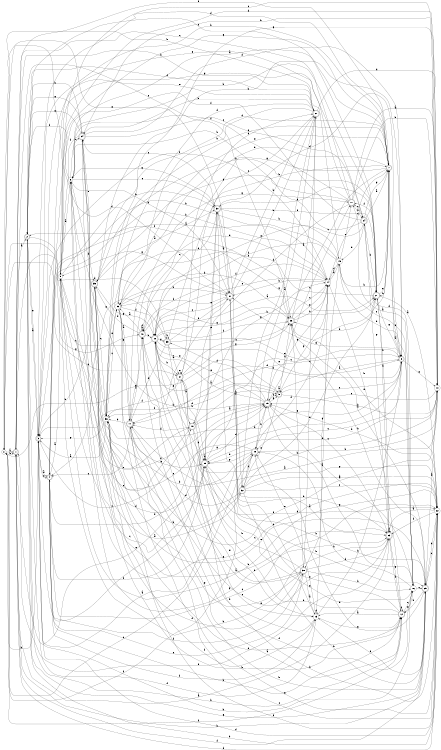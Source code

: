 digraph n33_4 {
__start0 [label="" shape="none"];

rankdir=LR;
size="8,5";

s0 [style="filled", color="black", fillcolor="white" shape="circle", label="0"];
s1 [style="rounded,filled", color="black", fillcolor="white" shape="doublecircle", label="1"];
s2 [style="rounded,filled", color="black", fillcolor="white" shape="doublecircle", label="2"];
s3 [style="rounded,filled", color="black", fillcolor="white" shape="doublecircle", label="3"];
s4 [style="rounded,filled", color="black", fillcolor="white" shape="doublecircle", label="4"];
s5 [style="filled", color="black", fillcolor="white" shape="circle", label="5"];
s6 [style="filled", color="black", fillcolor="white" shape="circle", label="6"];
s7 [style="rounded,filled", color="black", fillcolor="white" shape="doublecircle", label="7"];
s8 [style="rounded,filled", color="black", fillcolor="white" shape="doublecircle", label="8"];
s9 [style="rounded,filled", color="black", fillcolor="white" shape="doublecircle", label="9"];
s10 [style="filled", color="black", fillcolor="white" shape="circle", label="10"];
s11 [style="rounded,filled", color="black", fillcolor="white" shape="doublecircle", label="11"];
s12 [style="rounded,filled", color="black", fillcolor="white" shape="doublecircle", label="12"];
s13 [style="filled", color="black", fillcolor="white" shape="circle", label="13"];
s14 [style="filled", color="black", fillcolor="white" shape="circle", label="14"];
s15 [style="filled", color="black", fillcolor="white" shape="circle", label="15"];
s16 [style="filled", color="black", fillcolor="white" shape="circle", label="16"];
s17 [style="rounded,filled", color="black", fillcolor="white" shape="doublecircle", label="17"];
s18 [style="rounded,filled", color="black", fillcolor="white" shape="doublecircle", label="18"];
s19 [style="rounded,filled", color="black", fillcolor="white" shape="doublecircle", label="19"];
s20 [style="rounded,filled", color="black", fillcolor="white" shape="doublecircle", label="20"];
s21 [style="rounded,filled", color="black", fillcolor="white" shape="doublecircle", label="21"];
s22 [style="filled", color="black", fillcolor="white" shape="circle", label="22"];
s23 [style="rounded,filled", color="black", fillcolor="white" shape="doublecircle", label="23"];
s24 [style="rounded,filled", color="black", fillcolor="white" shape="doublecircle", label="24"];
s25 [style="rounded,filled", color="black", fillcolor="white" shape="doublecircle", label="25"];
s26 [style="rounded,filled", color="black", fillcolor="white" shape="doublecircle", label="26"];
s27 [style="rounded,filled", color="black", fillcolor="white" shape="doublecircle", label="27"];
s28 [style="rounded,filled", color="black", fillcolor="white" shape="doublecircle", label="28"];
s29 [style="rounded,filled", color="black", fillcolor="white" shape="doublecircle", label="29"];
s30 [style="rounded,filled", color="black", fillcolor="white" shape="doublecircle", label="30"];
s31 [style="rounded,filled", color="black", fillcolor="white" shape="doublecircle", label="31"];
s32 [style="rounded,filled", color="black", fillcolor="white" shape="doublecircle", label="32"];
s33 [style="filled", color="black", fillcolor="white" shape="circle", label="33"];
s34 [style="rounded,filled", color="black", fillcolor="white" shape="doublecircle", label="34"];
s35 [style="rounded,filled", color="black", fillcolor="white" shape="doublecircle", label="35"];
s36 [style="filled", color="black", fillcolor="white" shape="circle", label="36"];
s37 [style="rounded,filled", color="black", fillcolor="white" shape="doublecircle", label="37"];
s38 [style="rounded,filled", color="black", fillcolor="white" shape="doublecircle", label="38"];
s39 [style="rounded,filled", color="black", fillcolor="white" shape="doublecircle", label="39"];
s40 [style="rounded,filled", color="black", fillcolor="white" shape="doublecircle", label="40"];
s0 -> s1 [label="a"];
s0 -> s1 [label="b"];
s0 -> s37 [label="c"];
s0 -> s31 [label="d"];
s0 -> s31 [label="e"];
s0 -> s12 [label="f"];
s0 -> s9 [label="g"];
s0 -> s3 [label="h"];
s1 -> s2 [label="a"];
s1 -> s25 [label="b"];
s1 -> s26 [label="c"];
s1 -> s22 [label="d"];
s1 -> s19 [label="e"];
s1 -> s7 [label="f"];
s1 -> s40 [label="g"];
s1 -> s27 [label="h"];
s2 -> s3 [label="a"];
s2 -> s22 [label="b"];
s2 -> s21 [label="c"];
s2 -> s39 [label="d"];
s2 -> s3 [label="e"];
s2 -> s13 [label="f"];
s2 -> s34 [label="g"];
s2 -> s12 [label="h"];
s3 -> s4 [label="a"];
s3 -> s7 [label="b"];
s3 -> s18 [label="c"];
s3 -> s7 [label="d"];
s3 -> s4 [label="e"];
s3 -> s14 [label="f"];
s3 -> s8 [label="g"];
s3 -> s16 [label="h"];
s4 -> s5 [label="a"];
s4 -> s14 [label="b"];
s4 -> s22 [label="c"];
s4 -> s19 [label="d"];
s4 -> s38 [label="e"];
s4 -> s38 [label="f"];
s4 -> s24 [label="g"];
s4 -> s12 [label="h"];
s5 -> s6 [label="a"];
s5 -> s22 [label="b"];
s5 -> s29 [label="c"];
s5 -> s10 [label="d"];
s5 -> s18 [label="e"];
s5 -> s19 [label="f"];
s5 -> s7 [label="g"];
s5 -> s30 [label="h"];
s6 -> s7 [label="a"];
s6 -> s21 [label="b"];
s6 -> s34 [label="c"];
s6 -> s29 [label="d"];
s6 -> s30 [label="e"];
s6 -> s2 [label="f"];
s6 -> s23 [label="g"];
s6 -> s31 [label="h"];
s7 -> s8 [label="a"];
s7 -> s26 [label="b"];
s7 -> s19 [label="c"];
s7 -> s33 [label="d"];
s7 -> s33 [label="e"];
s7 -> s36 [label="f"];
s7 -> s40 [label="g"];
s7 -> s21 [label="h"];
s8 -> s9 [label="a"];
s8 -> s40 [label="b"];
s8 -> s28 [label="c"];
s8 -> s11 [label="d"];
s8 -> s10 [label="e"];
s8 -> s7 [label="f"];
s8 -> s31 [label="g"];
s8 -> s36 [label="h"];
s9 -> s9 [label="a"];
s9 -> s10 [label="b"];
s9 -> s8 [label="c"];
s9 -> s36 [label="d"];
s9 -> s32 [label="e"];
s9 -> s3 [label="f"];
s9 -> s14 [label="g"];
s9 -> s26 [label="h"];
s10 -> s11 [label="a"];
s10 -> s34 [label="b"];
s10 -> s5 [label="c"];
s10 -> s29 [label="d"];
s10 -> s19 [label="e"];
s10 -> s36 [label="f"];
s10 -> s36 [label="g"];
s10 -> s20 [label="h"];
s11 -> s12 [label="a"];
s11 -> s36 [label="b"];
s11 -> s4 [label="c"];
s11 -> s14 [label="d"];
s11 -> s23 [label="e"];
s11 -> s40 [label="f"];
s11 -> s17 [label="g"];
s11 -> s25 [label="h"];
s12 -> s13 [label="a"];
s12 -> s29 [label="b"];
s12 -> s16 [label="c"];
s12 -> s35 [label="d"];
s12 -> s30 [label="e"];
s12 -> s12 [label="f"];
s12 -> s23 [label="g"];
s12 -> s14 [label="h"];
s13 -> s14 [label="a"];
s13 -> s8 [label="b"];
s13 -> s31 [label="c"];
s13 -> s13 [label="d"];
s13 -> s28 [label="e"];
s13 -> s4 [label="f"];
s13 -> s12 [label="g"];
s13 -> s40 [label="h"];
s14 -> s15 [label="a"];
s14 -> s31 [label="b"];
s14 -> s7 [label="c"];
s14 -> s28 [label="d"];
s14 -> s20 [label="e"];
s14 -> s40 [label="f"];
s14 -> s19 [label="g"];
s14 -> s4 [label="h"];
s15 -> s3 [label="a"];
s15 -> s0 [label="b"];
s15 -> s16 [label="c"];
s15 -> s14 [label="d"];
s15 -> s17 [label="e"];
s15 -> s20 [label="f"];
s15 -> s38 [label="g"];
s15 -> s7 [label="h"];
s16 -> s17 [label="a"];
s16 -> s15 [label="b"];
s16 -> s25 [label="c"];
s16 -> s24 [label="d"];
s16 -> s12 [label="e"];
s16 -> s40 [label="f"];
s16 -> s19 [label="g"];
s16 -> s28 [label="h"];
s17 -> s10 [label="a"];
s17 -> s10 [label="b"];
s17 -> s1 [label="c"];
s17 -> s18 [label="d"];
s17 -> s3 [label="e"];
s17 -> s6 [label="f"];
s17 -> s35 [label="g"];
s17 -> s24 [label="h"];
s18 -> s19 [label="a"];
s18 -> s13 [label="b"];
s18 -> s5 [label="c"];
s18 -> s29 [label="d"];
s18 -> s20 [label="e"];
s18 -> s11 [label="f"];
s18 -> s14 [label="g"];
s18 -> s9 [label="h"];
s19 -> s20 [label="a"];
s19 -> s34 [label="b"];
s19 -> s17 [label="c"];
s19 -> s39 [label="d"];
s19 -> s20 [label="e"];
s19 -> s9 [label="f"];
s19 -> s9 [label="g"];
s19 -> s16 [label="h"];
s20 -> s21 [label="a"];
s20 -> s21 [label="b"];
s20 -> s0 [label="c"];
s20 -> s22 [label="d"];
s20 -> s8 [label="e"];
s20 -> s26 [label="f"];
s20 -> s39 [label="g"];
s20 -> s37 [label="h"];
s21 -> s22 [label="a"];
s21 -> s23 [label="b"];
s21 -> s33 [label="c"];
s21 -> s30 [label="d"];
s21 -> s7 [label="e"];
s21 -> s17 [label="f"];
s21 -> s8 [label="g"];
s21 -> s35 [label="h"];
s22 -> s23 [label="a"];
s22 -> s25 [label="b"];
s22 -> s6 [label="c"];
s22 -> s3 [label="d"];
s22 -> s26 [label="e"];
s22 -> s23 [label="f"];
s22 -> s11 [label="g"];
s22 -> s19 [label="h"];
s23 -> s1 [label="a"];
s23 -> s5 [label="b"];
s23 -> s19 [label="c"];
s23 -> s12 [label="d"];
s23 -> s1 [label="e"];
s23 -> s23 [label="f"];
s23 -> s24 [label="g"];
s23 -> s21 [label="h"];
s24 -> s7 [label="a"];
s24 -> s6 [label="b"];
s24 -> s17 [label="c"];
s24 -> s15 [label="d"];
s24 -> s20 [label="e"];
s24 -> s5 [label="f"];
s24 -> s7 [label="g"];
s24 -> s21 [label="h"];
s25 -> s10 [label="a"];
s25 -> s26 [label="b"];
s25 -> s22 [label="c"];
s25 -> s28 [label="d"];
s25 -> s13 [label="e"];
s25 -> s1 [label="f"];
s25 -> s2 [label="g"];
s25 -> s12 [label="h"];
s26 -> s27 [label="a"];
s26 -> s14 [label="b"];
s26 -> s14 [label="c"];
s26 -> s36 [label="d"];
s26 -> s14 [label="e"];
s26 -> s2 [label="f"];
s26 -> s38 [label="g"];
s26 -> s25 [label="h"];
s27 -> s28 [label="a"];
s27 -> s34 [label="b"];
s27 -> s37 [label="c"];
s27 -> s10 [label="d"];
s27 -> s4 [label="e"];
s27 -> s2 [label="f"];
s27 -> s32 [label="g"];
s27 -> s33 [label="h"];
s28 -> s3 [label="a"];
s28 -> s10 [label="b"];
s28 -> s0 [label="c"];
s28 -> s29 [label="d"];
s28 -> s35 [label="e"];
s28 -> s0 [label="f"];
s28 -> s29 [label="g"];
s28 -> s19 [label="h"];
s29 -> s29 [label="a"];
s29 -> s25 [label="b"];
s29 -> s21 [label="c"];
s29 -> s19 [label="d"];
s29 -> s30 [label="e"];
s29 -> s4 [label="f"];
s29 -> s16 [label="g"];
s29 -> s25 [label="h"];
s30 -> s31 [label="a"];
s30 -> s15 [label="b"];
s30 -> s34 [label="c"];
s30 -> s8 [label="d"];
s30 -> s29 [label="e"];
s30 -> s21 [label="f"];
s30 -> s6 [label="g"];
s30 -> s23 [label="h"];
s31 -> s23 [label="a"];
s31 -> s27 [label="b"];
s31 -> s20 [label="c"];
s31 -> s32 [label="d"];
s31 -> s11 [label="e"];
s31 -> s33 [label="f"];
s31 -> s5 [label="g"];
s31 -> s27 [label="h"];
s32 -> s6 [label="a"];
s32 -> s25 [label="b"];
s32 -> s22 [label="c"];
s32 -> s11 [label="d"];
s32 -> s21 [label="e"];
s32 -> s28 [label="f"];
s32 -> s22 [label="g"];
s32 -> s22 [label="h"];
s33 -> s11 [label="a"];
s33 -> s26 [label="b"];
s33 -> s22 [label="c"];
s33 -> s27 [label="d"];
s33 -> s29 [label="e"];
s33 -> s20 [label="f"];
s33 -> s11 [label="g"];
s33 -> s31 [label="h"];
s34 -> s23 [label="a"];
s34 -> s12 [label="b"];
s34 -> s24 [label="c"];
s34 -> s8 [label="d"];
s34 -> s35 [label="e"];
s34 -> s5 [label="f"];
s34 -> s2 [label="g"];
s34 -> s2 [label="h"];
s35 -> s30 [label="a"];
s35 -> s3 [label="b"];
s35 -> s36 [label="c"];
s35 -> s7 [label="d"];
s35 -> s25 [label="e"];
s35 -> s13 [label="f"];
s35 -> s20 [label="g"];
s35 -> s8 [label="h"];
s36 -> s3 [label="a"];
s36 -> s28 [label="b"];
s36 -> s33 [label="c"];
s36 -> s6 [label="d"];
s36 -> s33 [label="e"];
s36 -> s22 [label="f"];
s36 -> s3 [label="g"];
s36 -> s32 [label="h"];
s37 -> s18 [label="a"];
s37 -> s22 [label="b"];
s37 -> s26 [label="c"];
s37 -> s27 [label="d"];
s37 -> s37 [label="e"];
s37 -> s36 [label="f"];
s37 -> s26 [label="g"];
s37 -> s29 [label="h"];
s38 -> s13 [label="a"];
s38 -> s16 [label="b"];
s38 -> s27 [label="c"];
s38 -> s23 [label="d"];
s38 -> s20 [label="e"];
s38 -> s34 [label="f"];
s38 -> s36 [label="g"];
s38 -> s37 [label="h"];
s39 -> s37 [label="a"];
s39 -> s7 [label="b"];
s39 -> s13 [label="c"];
s39 -> s11 [label="d"];
s39 -> s8 [label="e"];
s39 -> s31 [label="f"];
s39 -> s4 [label="g"];
s39 -> s39 [label="h"];
s40 -> s33 [label="a"];
s40 -> s40 [label="b"];
s40 -> s30 [label="c"];
s40 -> s35 [label="d"];
s40 -> s38 [label="e"];
s40 -> s40 [label="f"];
s40 -> s26 [label="g"];
s40 -> s20 [label="h"];

}